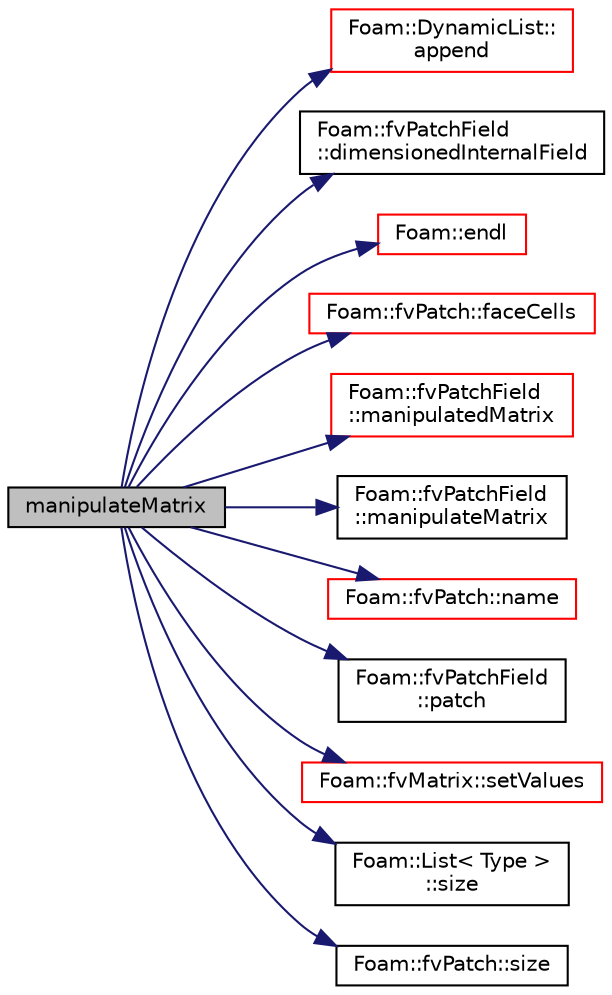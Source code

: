 digraph "manipulateMatrix"
{
  bgcolor="transparent";
  edge [fontname="Helvetica",fontsize="10",labelfontname="Helvetica",labelfontsize="10"];
  node [fontname="Helvetica",fontsize="10",shape=record];
  rankdir="LR";
  Node1 [label="manipulateMatrix",height=0.2,width=0.4,color="black", fillcolor="grey75", style="filled", fontcolor="black"];
  Node1 -> Node2 [color="midnightblue",fontsize="10",style="solid",fontname="Helvetica"];
  Node2 [label="Foam::DynamicList::\lappend",height=0.2,width=0.4,color="red",URL="$a00604.html#a7b67b42af715604376ad63a681dee6d8",tooltip="Append an element at the end of the list. "];
  Node1 -> Node3 [color="midnightblue",fontsize="10",style="solid",fontname="Helvetica"];
  Node3 [label="Foam::fvPatchField\l::dimensionedInternalField",height=0.2,width=0.4,color="black",URL="$a00888.html#a31518d9a232725c9887f13d0a259e1fe",tooltip="Return dimensioned internal field reference. "];
  Node1 -> Node4 [color="midnightblue",fontsize="10",style="solid",fontname="Helvetica"];
  Node4 [label="Foam::endl",height=0.2,width=0.4,color="red",URL="$a10758.html#a2db8fe02a0d3909e9351bb4275b23ce4",tooltip="Add newline and flush stream. "];
  Node1 -> Node5 [color="midnightblue",fontsize="10",style="solid",fontname="Helvetica"];
  Node5 [label="Foam::fvPatch::faceCells",height=0.2,width=0.4,color="red",URL="$a00887.html#a7cbd3f7d875089fbed897f536ef662c9",tooltip="Return faceCells. "];
  Node1 -> Node6 [color="midnightblue",fontsize="10",style="solid",fontname="Helvetica"];
  Node6 [label="Foam::fvPatchField\l::manipulatedMatrix",height=0.2,width=0.4,color="red",URL="$a00888.html#a109f5a1b0e84275188a562046f44e34a",tooltip="Return true if the matrix has already been manipulated. "];
  Node1 -> Node7 [color="midnightblue",fontsize="10",style="solid",fontname="Helvetica"];
  Node7 [label="Foam::fvPatchField\l::manipulateMatrix",height=0.2,width=0.4,color="black",URL="$a00888.html#a918a7a9b6883ae2da430decb238332e0",tooltip="Manipulate matrix. "];
  Node1 -> Node8 [color="midnightblue",fontsize="10",style="solid",fontname="Helvetica"];
  Node8 [label="Foam::fvPatch::name",height=0.2,width=0.4,color="red",URL="$a00887.html#a75b72488d2e82151b025744974919d5d",tooltip="Return name. "];
  Node1 -> Node9 [color="midnightblue",fontsize="10",style="solid",fontname="Helvetica"];
  Node9 [label="Foam::fvPatchField\l::patch",height=0.2,width=0.4,color="black",URL="$a00888.html#ad735de1fbd0f85c12ad0c37deb62d22c",tooltip="Return patch. "];
  Node1 -> Node10 [color="midnightblue",fontsize="10",style="solid",fontname="Helvetica"];
  Node10 [label="Foam::fvMatrix::setValues",height=0.2,width=0.4,color="red",URL="$a00877.html#af485ea1c60422a3ac6a6b05660da9bc2",tooltip="Set solution in given cells to the specified values. "];
  Node1 -> Node11 [color="midnightblue",fontsize="10",style="solid",fontname="Helvetica"];
  Node11 [label="Foam::List\< Type \>\l::size",height=0.2,width=0.4,color="black",URL="$a01366.html#a8a5f6fa29bd4b500caf186f60245b384",tooltip="Override size to be inconsistent with allocated storage. "];
  Node1 -> Node12 [color="midnightblue",fontsize="10",style="solid",fontname="Helvetica"];
  Node12 [label="Foam::fvPatch::size",height=0.2,width=0.4,color="black",URL="$a00887.html#aefe0792b5b0175e6022a92a906fdf053",tooltip="Return size. "];
}
